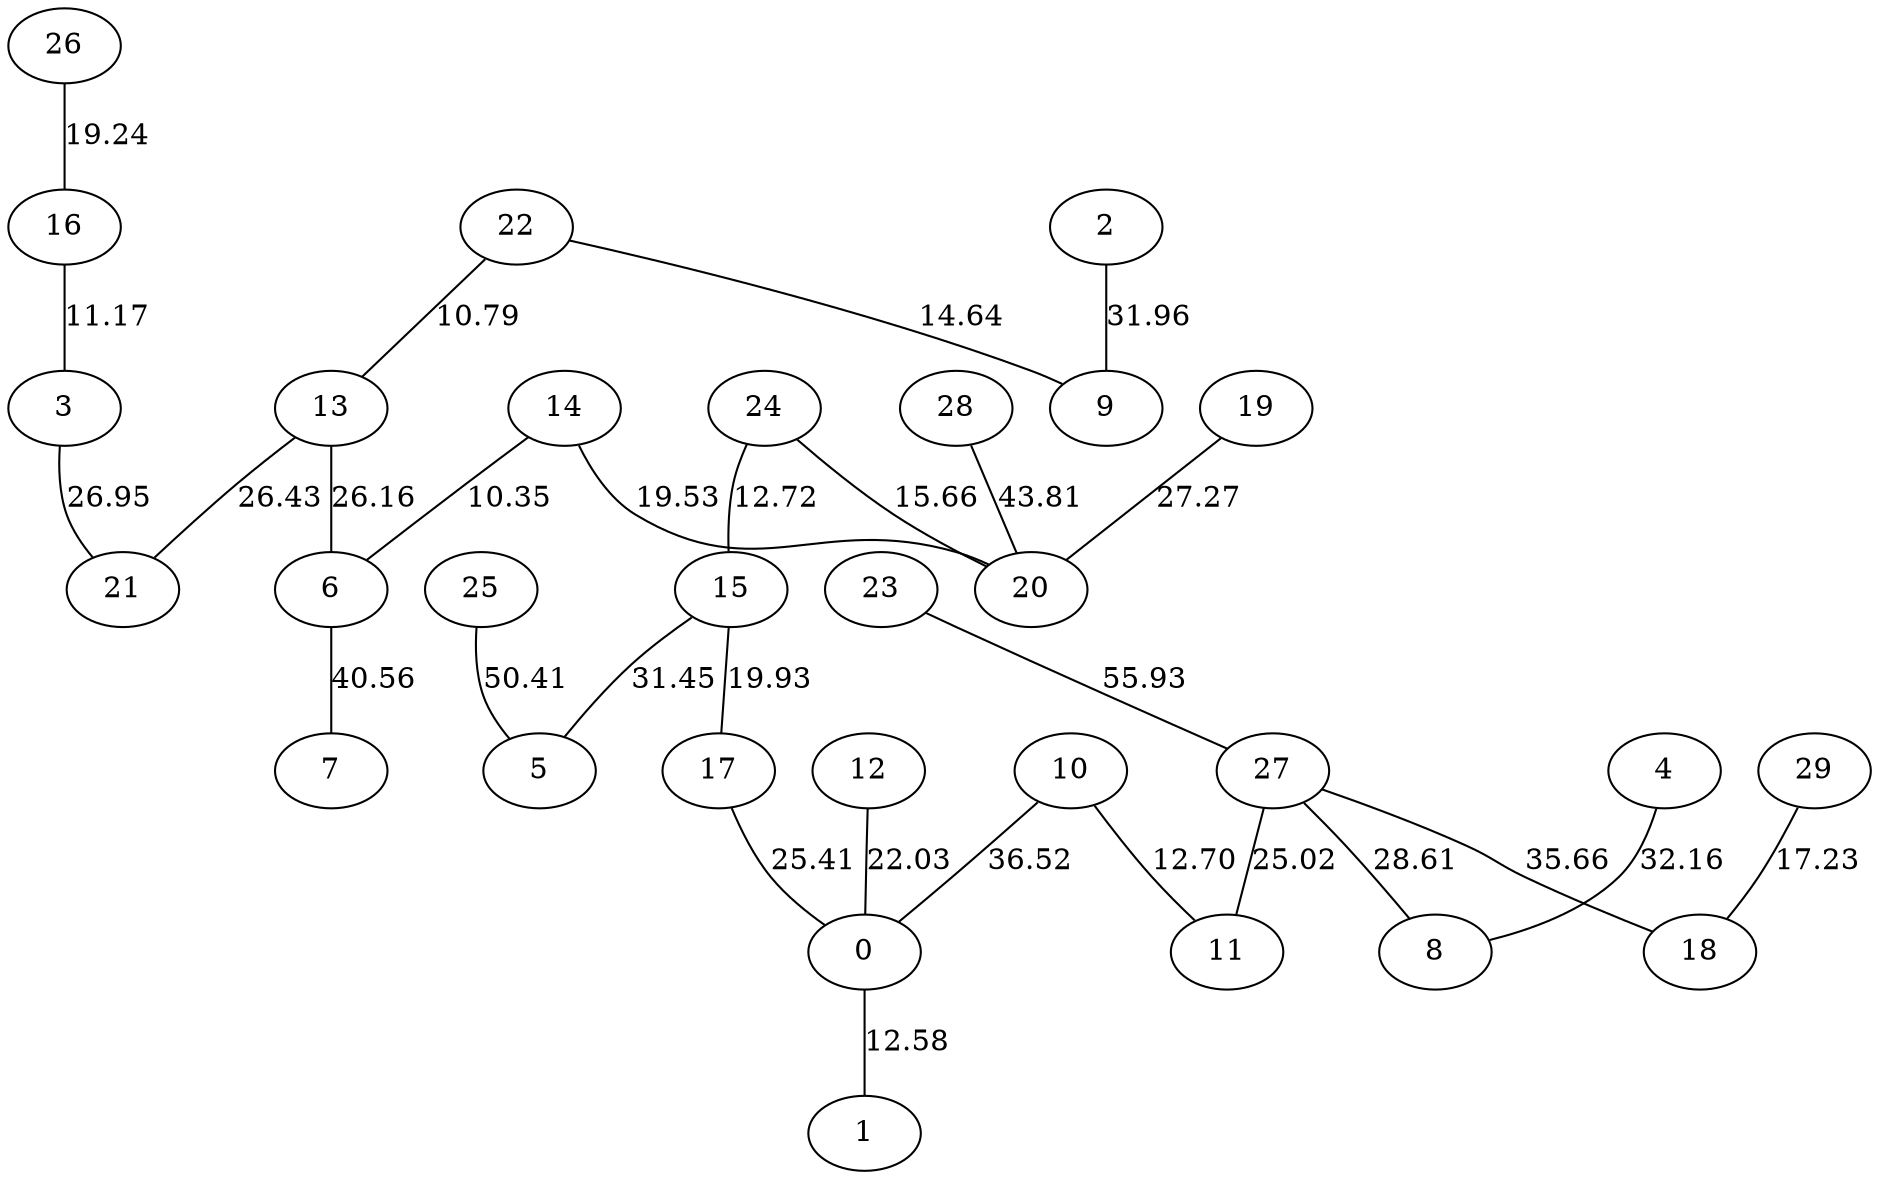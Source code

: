 graph G{
22--13 [label=10.79];
22--9 [label=14.64];
23--27 [label=55.93];
24--15 [label=12.72];
24--20 [label=15.66];
25--5 [label=50.41];
26--16 [label=19.24];
27--11 [label=25.02];
27--8 [label=28.61];
27--18 [label=35.66];
28--20 [label=43.81];
29--18 [label=17.23];
10--11 [label=12.70];
10--0 [label=36.52];
12--0 [label=22.03];
13--6 [label=26.16];
13--21 [label=26.43];
14--6 [label=10.35];
14--20 [label=19.53];
15--17 [label=19.93];
15--5 [label=31.45];
16--3 [label=11.17];
17--0 [label=25.41];
19--20 [label=27.27];
0--1 [label=12.58];
2--9 [label=31.96];
3--21 [label=26.95];
4--8 [label=32.16];
6--7 [label=40.56];
}